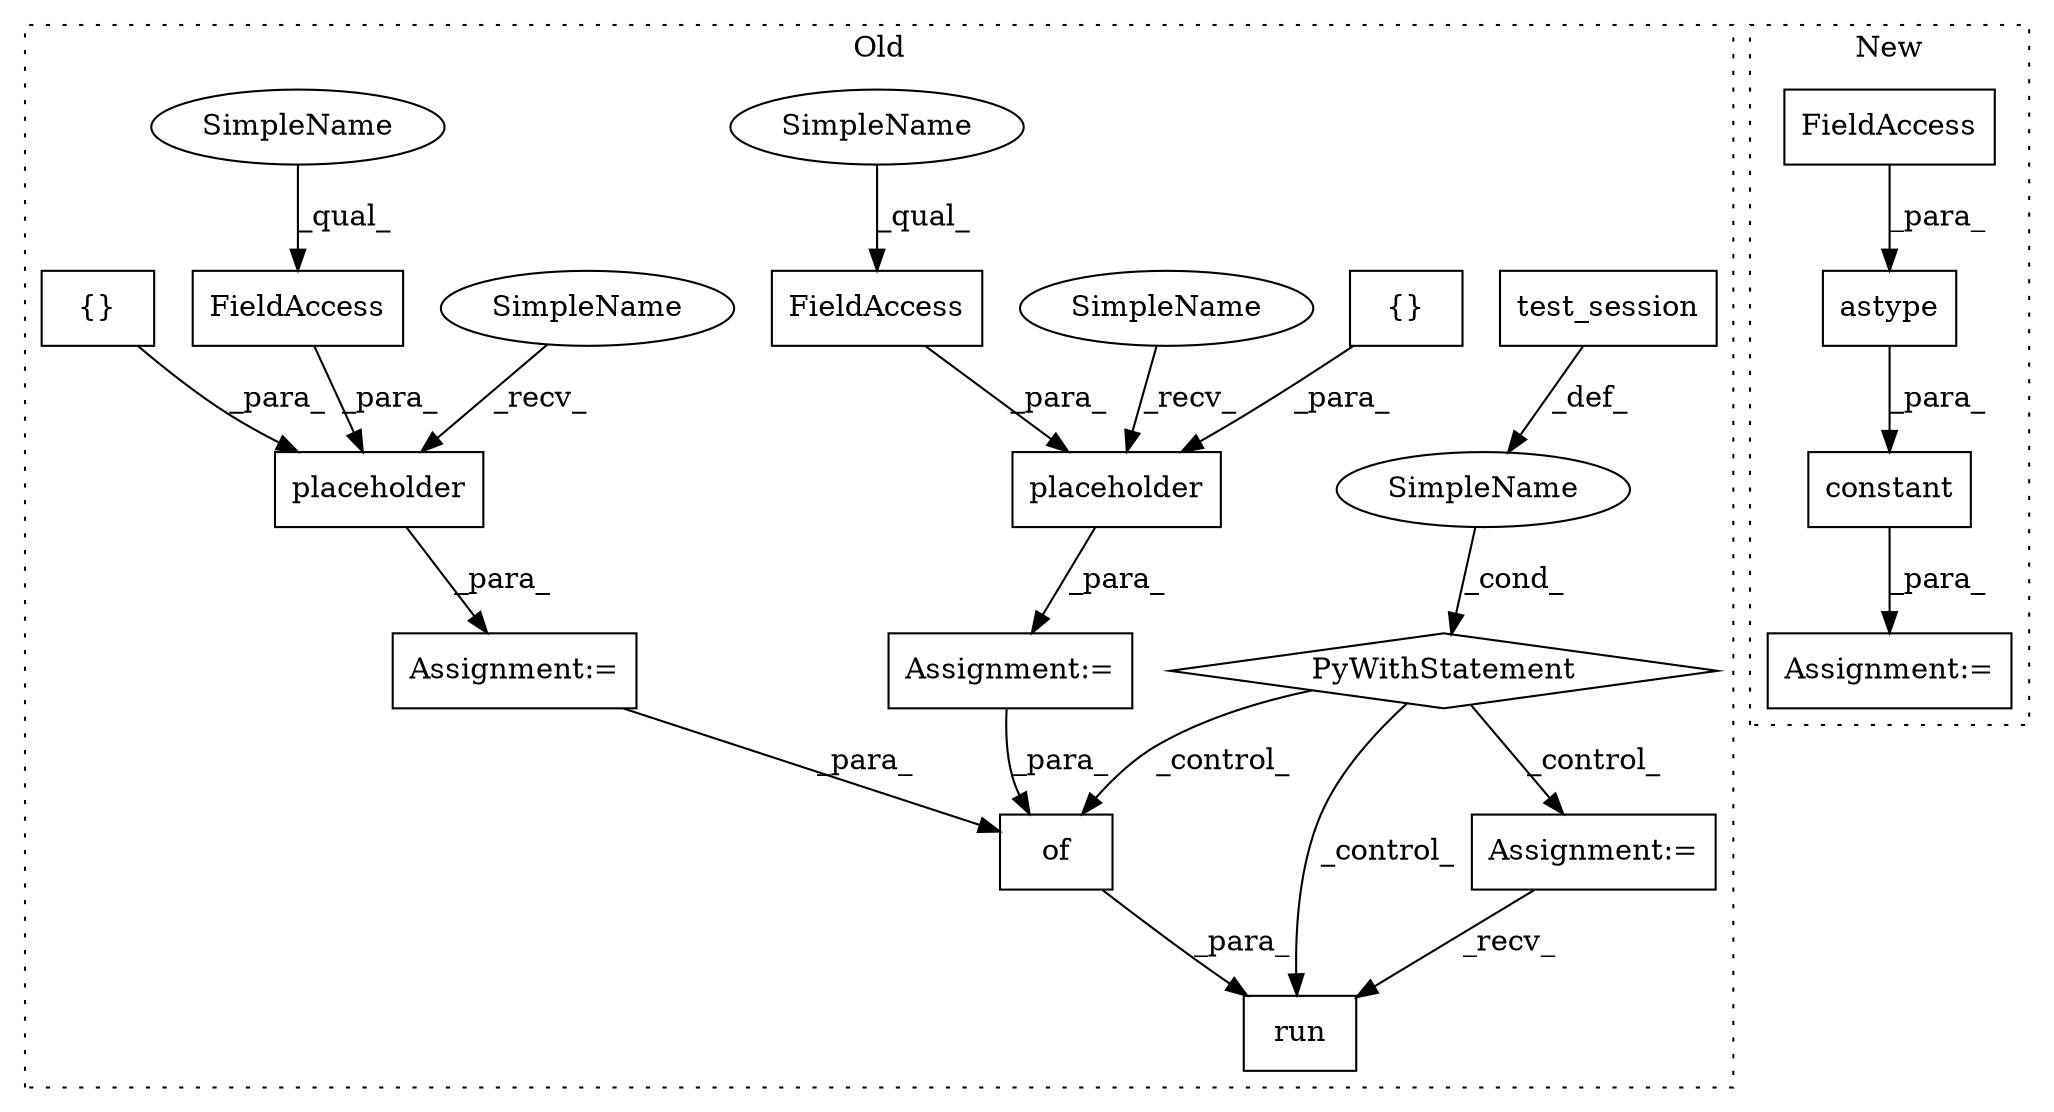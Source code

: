 digraph G {
subgraph cluster0 {
1 [label="placeholder" a="32" s="8159,8223" l="12,1" shape="box"];
3 [label="of" a="32" s="9910,9984" l="3,1" shape="box"];
5 [label="FieldAccess" a="22" s="8171" l="18" shape="box"];
7 [label="Assignment:=" a="7" s="8147" l="1" shape="box"];
8 [label="{}" a="4" s="8199,8222" l="1,1" shape="box"];
9 [label="SimpleName" a="42" s="" l="" shape="ellipse"];
10 [label="PyWithStatement" a="104" s="9532,9561" l="10,2" shape="diamond"];
11 [label="test_session" a="32" s="9547" l="14" shape="box"];
12 [label="Assignment:=" a="7" s="9575" l="7" shape="box"];
14 [label="FieldAccess" a="22" s="8079" l="18" shape="box"];
15 [label="{}" a="4" s="8107,8130" l="1,1" shape="box"];
16 [label="placeholder" a="32" s="8067,8131" l="12,1" shape="box"];
17 [label="Assignment:=" a="7" s="8055" l="1" shape="box"];
18 [label="run" a="32" s="9894,9985" l="4,1" shape="box"];
19 [label="SimpleName" a="42" s="8171" l="10" shape="ellipse"];
20 [label="SimpleName" a="42" s="8148" l="10" shape="ellipse"];
21 [label="SimpleName" a="42" s="8056" l="10" shape="ellipse"];
22 [label="SimpleName" a="42" s="8079" l="10" shape="ellipse"];
label = "Old";
style="dotted";
}
subgraph cluster1 {
2 [label="astype" a="32" s="8013,8033" l="7,1" shape="box"];
4 [label="FieldAccess" a="22" s="8020" l="13" shape="box"];
6 [label="Assignment:=" a="7" s="8093" l="1" shape="box"];
13 [label="constant" a="32" s="8105,8128" l="9,1" shape="box"];
label = "New";
style="dotted";
}
1 -> 7 [label="_para_"];
2 -> 13 [label="_para_"];
3 -> 18 [label="_para_"];
4 -> 2 [label="_para_"];
5 -> 1 [label="_para_"];
7 -> 3 [label="_para_"];
8 -> 1 [label="_para_"];
9 -> 10 [label="_cond_"];
10 -> 18 [label="_control_"];
10 -> 3 [label="_control_"];
10 -> 12 [label="_control_"];
11 -> 9 [label="_def_"];
12 -> 18 [label="_recv_"];
13 -> 6 [label="_para_"];
14 -> 16 [label="_para_"];
15 -> 16 [label="_para_"];
16 -> 17 [label="_para_"];
17 -> 3 [label="_para_"];
19 -> 5 [label="_qual_"];
20 -> 1 [label="_recv_"];
21 -> 16 [label="_recv_"];
22 -> 14 [label="_qual_"];
}